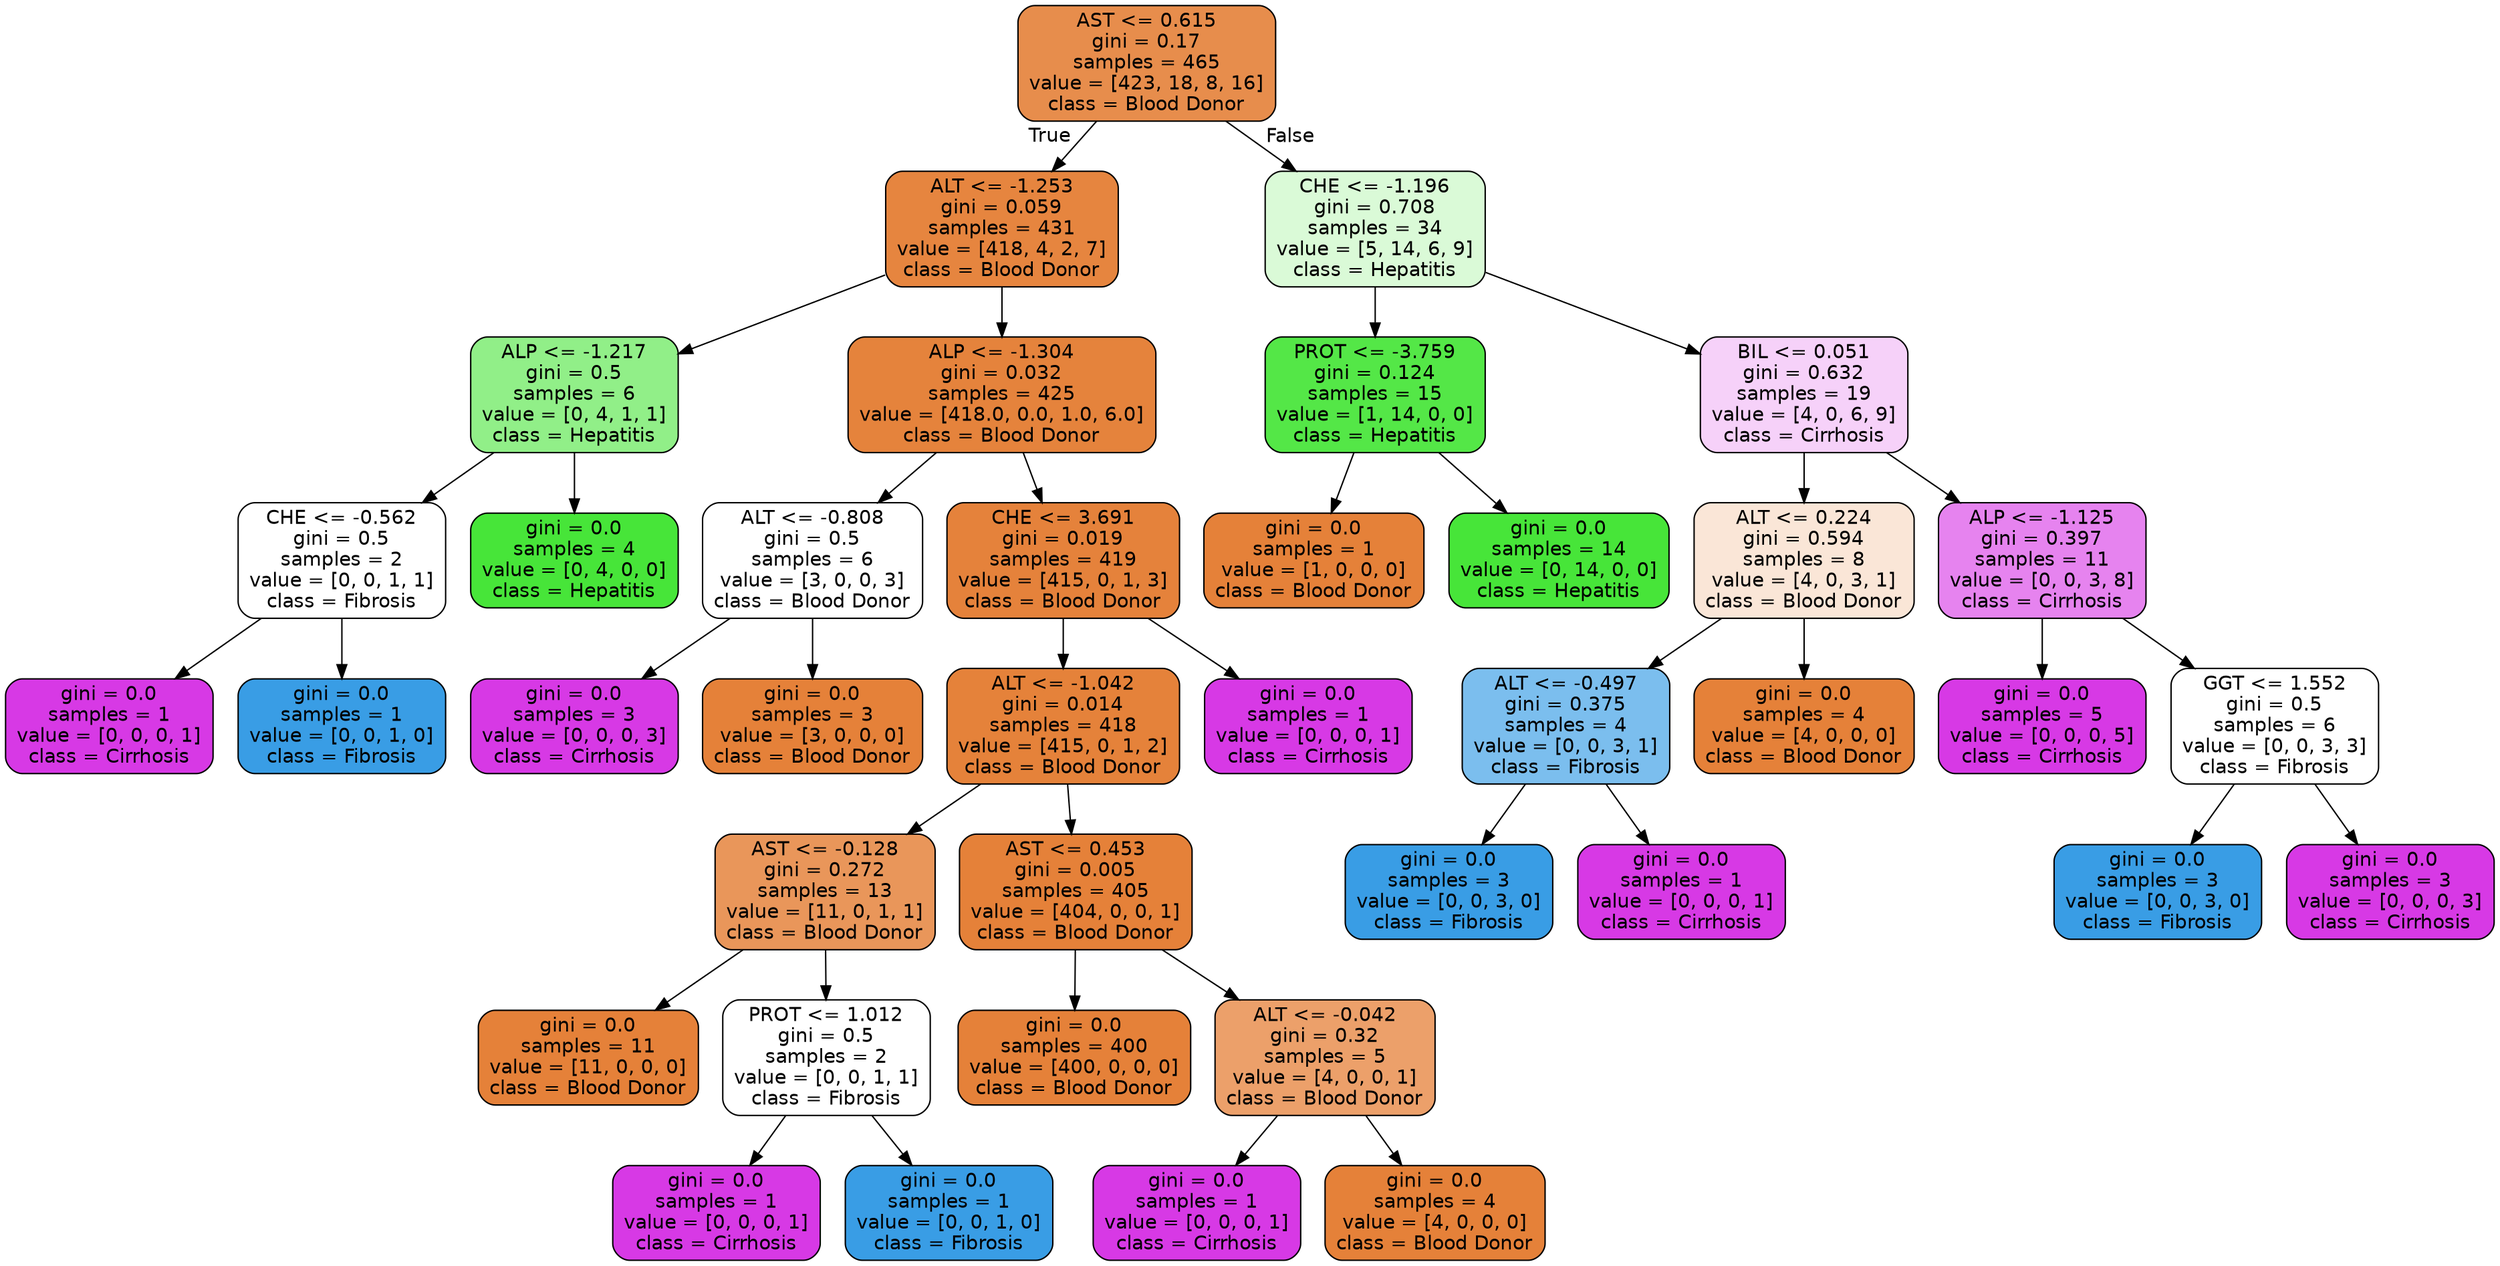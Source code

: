 digraph Tree {
node [shape=box, style="filled, rounded", color="black", fontname="helvetica"] ;
edge [fontname="helvetica"] ;
0 [label="AST <= 0.615\ngini = 0.17\nsamples = 465\nvalue = [423, 18, 8, 16]\nclass = Blood Donor", fillcolor="#e78d4c"] ;
1 [label="ALT <= -1.253\ngini = 0.059\nsamples = 431\nvalue = [418, 4, 2, 7]\nclass = Blood Donor", fillcolor="#e6853f"] ;
0 -> 1 [labeldistance=2.5, labelangle=45, headlabel="True"] ;
2 [label="ALP <= -1.217\ngini = 0.5\nsamples = 6\nvalue = [0, 4, 1, 1]\nclass = Hepatitis", fillcolor="#91ef88"] ;
1 -> 2 ;
3 [label="CHE <= -0.562\ngini = 0.5\nsamples = 2\nvalue = [0, 0, 1, 1]\nclass = Fibrosis", fillcolor="#ffffff"] ;
2 -> 3 ;
4 [label="gini = 0.0\nsamples = 1\nvalue = [0, 0, 0, 1]\nclass = Cirrhosis", fillcolor="#d739e5"] ;
3 -> 4 ;
5 [label="gini = 0.0\nsamples = 1\nvalue = [0, 0, 1, 0]\nclass = Fibrosis", fillcolor="#399de5"] ;
3 -> 5 ;
6 [label="gini = 0.0\nsamples = 4\nvalue = [0, 4, 0, 0]\nclass = Hepatitis", fillcolor="#47e539"] ;
2 -> 6 ;
7 [label="ALP <= -1.304\ngini = 0.032\nsamples = 425\nvalue = [418.0, 0.0, 1.0, 6.0]\nclass = Blood Donor", fillcolor="#e5833c"] ;
1 -> 7 ;
8 [label="ALT <= -0.808\ngini = 0.5\nsamples = 6\nvalue = [3, 0, 0, 3]\nclass = Blood Donor", fillcolor="#ffffff"] ;
7 -> 8 ;
9 [label="gini = 0.0\nsamples = 3\nvalue = [0, 0, 0, 3]\nclass = Cirrhosis", fillcolor="#d739e5"] ;
8 -> 9 ;
10 [label="gini = 0.0\nsamples = 3\nvalue = [3, 0, 0, 0]\nclass = Blood Donor", fillcolor="#e58139"] ;
8 -> 10 ;
11 [label="CHE <= 3.691\ngini = 0.019\nsamples = 419\nvalue = [415, 0, 1, 3]\nclass = Blood Donor", fillcolor="#e5823b"] ;
7 -> 11 ;
12 [label="ALT <= -1.042\ngini = 0.014\nsamples = 418\nvalue = [415, 0, 1, 2]\nclass = Blood Donor", fillcolor="#e5823a"] ;
11 -> 12 ;
13 [label="AST <= -0.128\ngini = 0.272\nsamples = 13\nvalue = [11, 0, 1, 1]\nclass = Blood Donor", fillcolor="#e9965a"] ;
12 -> 13 ;
14 [label="gini = 0.0\nsamples = 11\nvalue = [11, 0, 0, 0]\nclass = Blood Donor", fillcolor="#e58139"] ;
13 -> 14 ;
15 [label="PROT <= 1.012\ngini = 0.5\nsamples = 2\nvalue = [0, 0, 1, 1]\nclass = Fibrosis", fillcolor="#ffffff"] ;
13 -> 15 ;
16 [label="gini = 0.0\nsamples = 1\nvalue = [0, 0, 0, 1]\nclass = Cirrhosis", fillcolor="#d739e5"] ;
15 -> 16 ;
17 [label="gini = 0.0\nsamples = 1\nvalue = [0, 0, 1, 0]\nclass = Fibrosis", fillcolor="#399de5"] ;
15 -> 17 ;
18 [label="AST <= 0.453\ngini = 0.005\nsamples = 405\nvalue = [404, 0, 0, 1]\nclass = Blood Donor", fillcolor="#e58139"] ;
12 -> 18 ;
19 [label="gini = 0.0\nsamples = 400\nvalue = [400, 0, 0, 0]\nclass = Blood Donor", fillcolor="#e58139"] ;
18 -> 19 ;
20 [label="ALT <= -0.042\ngini = 0.32\nsamples = 5\nvalue = [4, 0, 0, 1]\nclass = Blood Donor", fillcolor="#eca06a"] ;
18 -> 20 ;
21 [label="gini = 0.0\nsamples = 1\nvalue = [0, 0, 0, 1]\nclass = Cirrhosis", fillcolor="#d739e5"] ;
20 -> 21 ;
22 [label="gini = 0.0\nsamples = 4\nvalue = [4, 0, 0, 0]\nclass = Blood Donor", fillcolor="#e58139"] ;
20 -> 22 ;
23 [label="gini = 0.0\nsamples = 1\nvalue = [0, 0, 0, 1]\nclass = Cirrhosis", fillcolor="#d739e5"] ;
11 -> 23 ;
24 [label="CHE <= -1.196\ngini = 0.708\nsamples = 34\nvalue = [5, 14, 6, 9]\nclass = Hepatitis", fillcolor="#dafad7"] ;
0 -> 24 [labeldistance=2.5, labelangle=-45, headlabel="False"] ;
25 [label="PROT <= -3.759\ngini = 0.124\nsamples = 15\nvalue = [1, 14, 0, 0]\nclass = Hepatitis", fillcolor="#54e747"] ;
24 -> 25 ;
26 [label="gini = 0.0\nsamples = 1\nvalue = [1, 0, 0, 0]\nclass = Blood Donor", fillcolor="#e58139"] ;
25 -> 26 ;
27 [label="gini = 0.0\nsamples = 14\nvalue = [0, 14, 0, 0]\nclass = Hepatitis", fillcolor="#47e539"] ;
25 -> 27 ;
28 [label="BIL <= 0.051\ngini = 0.632\nsamples = 19\nvalue = [4, 0, 6, 9]\nclass = Cirrhosis", fillcolor="#f6d1f9"] ;
24 -> 28 ;
29 [label="ALT <= 0.224\ngini = 0.594\nsamples = 8\nvalue = [4, 0, 3, 1]\nclass = Blood Donor", fillcolor="#fae6d7"] ;
28 -> 29 ;
30 [label="ALT <= -0.497\ngini = 0.375\nsamples = 4\nvalue = [0, 0, 3, 1]\nclass = Fibrosis", fillcolor="#7bbeee"] ;
29 -> 30 ;
31 [label="gini = 0.0\nsamples = 3\nvalue = [0, 0, 3, 0]\nclass = Fibrosis", fillcolor="#399de5"] ;
30 -> 31 ;
32 [label="gini = 0.0\nsamples = 1\nvalue = [0, 0, 0, 1]\nclass = Cirrhosis", fillcolor="#d739e5"] ;
30 -> 32 ;
33 [label="gini = 0.0\nsamples = 4\nvalue = [4, 0, 0, 0]\nclass = Blood Donor", fillcolor="#e58139"] ;
29 -> 33 ;
34 [label="ALP <= -1.125\ngini = 0.397\nsamples = 11\nvalue = [0, 0, 3, 8]\nclass = Cirrhosis", fillcolor="#e683ef"] ;
28 -> 34 ;
35 [label="gini = 0.0\nsamples = 5\nvalue = [0, 0, 0, 5]\nclass = Cirrhosis", fillcolor="#d739e5"] ;
34 -> 35 ;
36 [label="GGT <= 1.552\ngini = 0.5\nsamples = 6\nvalue = [0, 0, 3, 3]\nclass = Fibrosis", fillcolor="#ffffff"] ;
34 -> 36 ;
37 [label="gini = 0.0\nsamples = 3\nvalue = [0, 0, 3, 0]\nclass = Fibrosis", fillcolor="#399de5"] ;
36 -> 37 ;
38 [label="gini = 0.0\nsamples = 3\nvalue = [0, 0, 0, 3]\nclass = Cirrhosis", fillcolor="#d739e5"] ;
36 -> 38 ;
}